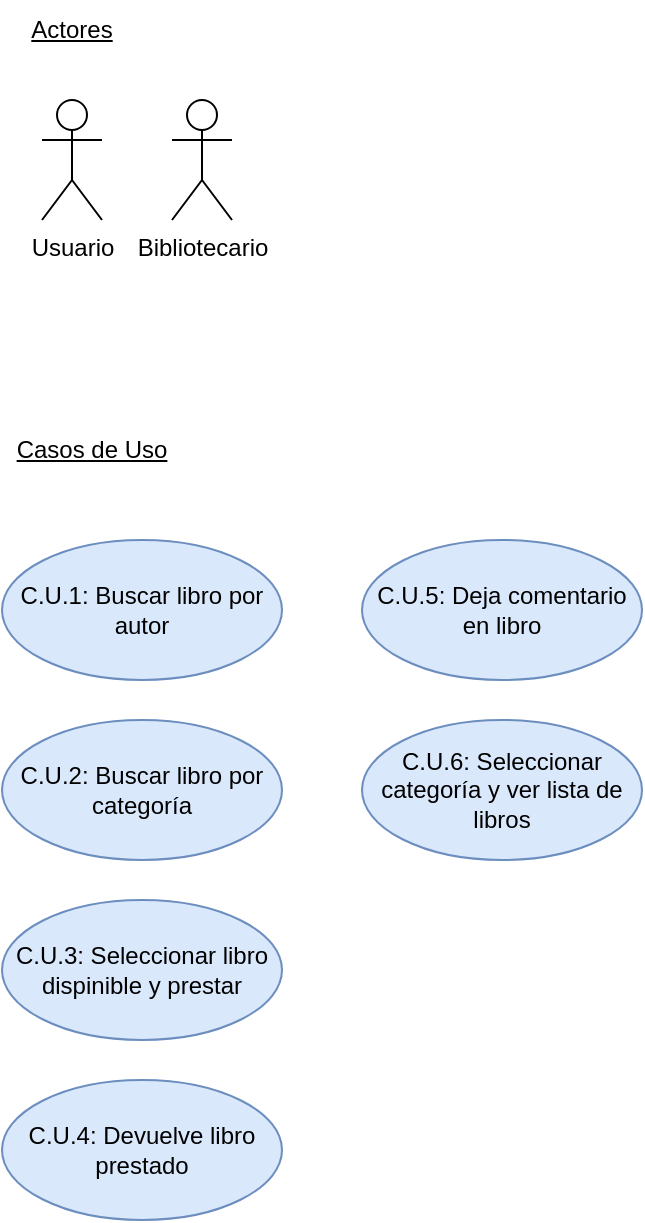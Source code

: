 <mxfile version="22.1.18" type="github">
  <diagram name="Página-1" id="TUS5gieN1rz3YTIe_Czn">
    <mxGraphModel dx="1400" dy="804" grid="1" gridSize="10" guides="1" tooltips="1" connect="1" arrows="1" fold="1" page="1" pageScale="1" pageWidth="827" pageHeight="1169" math="0" shadow="0">
      <root>
        <mxCell id="0" />
        <mxCell id="1" parent="0" />
        <mxCell id="rqhiMFswElO3rEXaBHQ_-1" value="Usuario" style="shape=umlActor;html=1;verticalLabelPosition=bottom;verticalAlign=top;align=center;" vertex="1" parent="1">
          <mxGeometry x="150" y="140" width="30" height="60" as="geometry" />
        </mxCell>
        <mxCell id="rqhiMFswElO3rEXaBHQ_-2" value="Bibliotecario" style="shape=umlActor;html=1;verticalLabelPosition=bottom;verticalAlign=top;align=center;" vertex="1" parent="1">
          <mxGeometry x="215" y="140" width="30" height="60" as="geometry" />
        </mxCell>
        <mxCell id="rqhiMFswElO3rEXaBHQ_-4" value="&lt;u&gt;Actores&lt;/u&gt;" style="text;html=1;strokeColor=none;fillColor=none;align=center;verticalAlign=middle;whiteSpace=wrap;rounded=0;" vertex="1" parent="1">
          <mxGeometry x="135" y="90" width="60" height="30" as="geometry" />
        </mxCell>
        <mxCell id="rqhiMFswElO3rEXaBHQ_-5" value="C.U.1: Buscar libro por autor" style="ellipse;whiteSpace=wrap;html=1;fillColor=#dae8fc;strokeColor=#6c8ebf;" vertex="1" parent="1">
          <mxGeometry x="130" y="360" width="140" height="70" as="geometry" />
        </mxCell>
        <mxCell id="rqhiMFswElO3rEXaBHQ_-6" value="&lt;u&gt;Casos de Uso&lt;/u&gt;" style="text;html=1;strokeColor=none;fillColor=none;align=center;verticalAlign=middle;whiteSpace=wrap;rounded=0;" vertex="1" parent="1">
          <mxGeometry x="135" y="300" width="80" height="30" as="geometry" />
        </mxCell>
        <mxCell id="rqhiMFswElO3rEXaBHQ_-7" value="C.U.2: Buscar libro por categoría" style="ellipse;whiteSpace=wrap;html=1;fillColor=#dae8fc;strokeColor=#6c8ebf;" vertex="1" parent="1">
          <mxGeometry x="130" y="450" width="140" height="70" as="geometry" />
        </mxCell>
        <mxCell id="rqhiMFswElO3rEXaBHQ_-8" value="C.U.3: Seleccionar libro dispinible y prestar" style="ellipse;whiteSpace=wrap;html=1;fillColor=#dae8fc;strokeColor=#6c8ebf;" vertex="1" parent="1">
          <mxGeometry x="130" y="540" width="140" height="70" as="geometry" />
        </mxCell>
        <mxCell id="rqhiMFswElO3rEXaBHQ_-9" value="C.U.4: Devuelve libro prestado" style="ellipse;whiteSpace=wrap;html=1;fillColor=#dae8fc;strokeColor=#6c8ebf;" vertex="1" parent="1">
          <mxGeometry x="130" y="630" width="140" height="70" as="geometry" />
        </mxCell>
        <mxCell id="rqhiMFswElO3rEXaBHQ_-10" value="C.U.5: Deja comentario en libro" style="ellipse;whiteSpace=wrap;html=1;fillColor=#dae8fc;strokeColor=#6c8ebf;" vertex="1" parent="1">
          <mxGeometry x="310" y="360" width="140" height="70" as="geometry" />
        </mxCell>
        <mxCell id="rqhiMFswElO3rEXaBHQ_-11" value="C.U.6: Seleccionar categoría y ver lista de libros" style="ellipse;whiteSpace=wrap;html=1;fillColor=#dae8fc;strokeColor=#6c8ebf;" vertex="1" parent="1">
          <mxGeometry x="310" y="450" width="140" height="70" as="geometry" />
        </mxCell>
      </root>
    </mxGraphModel>
  </diagram>
</mxfile>
